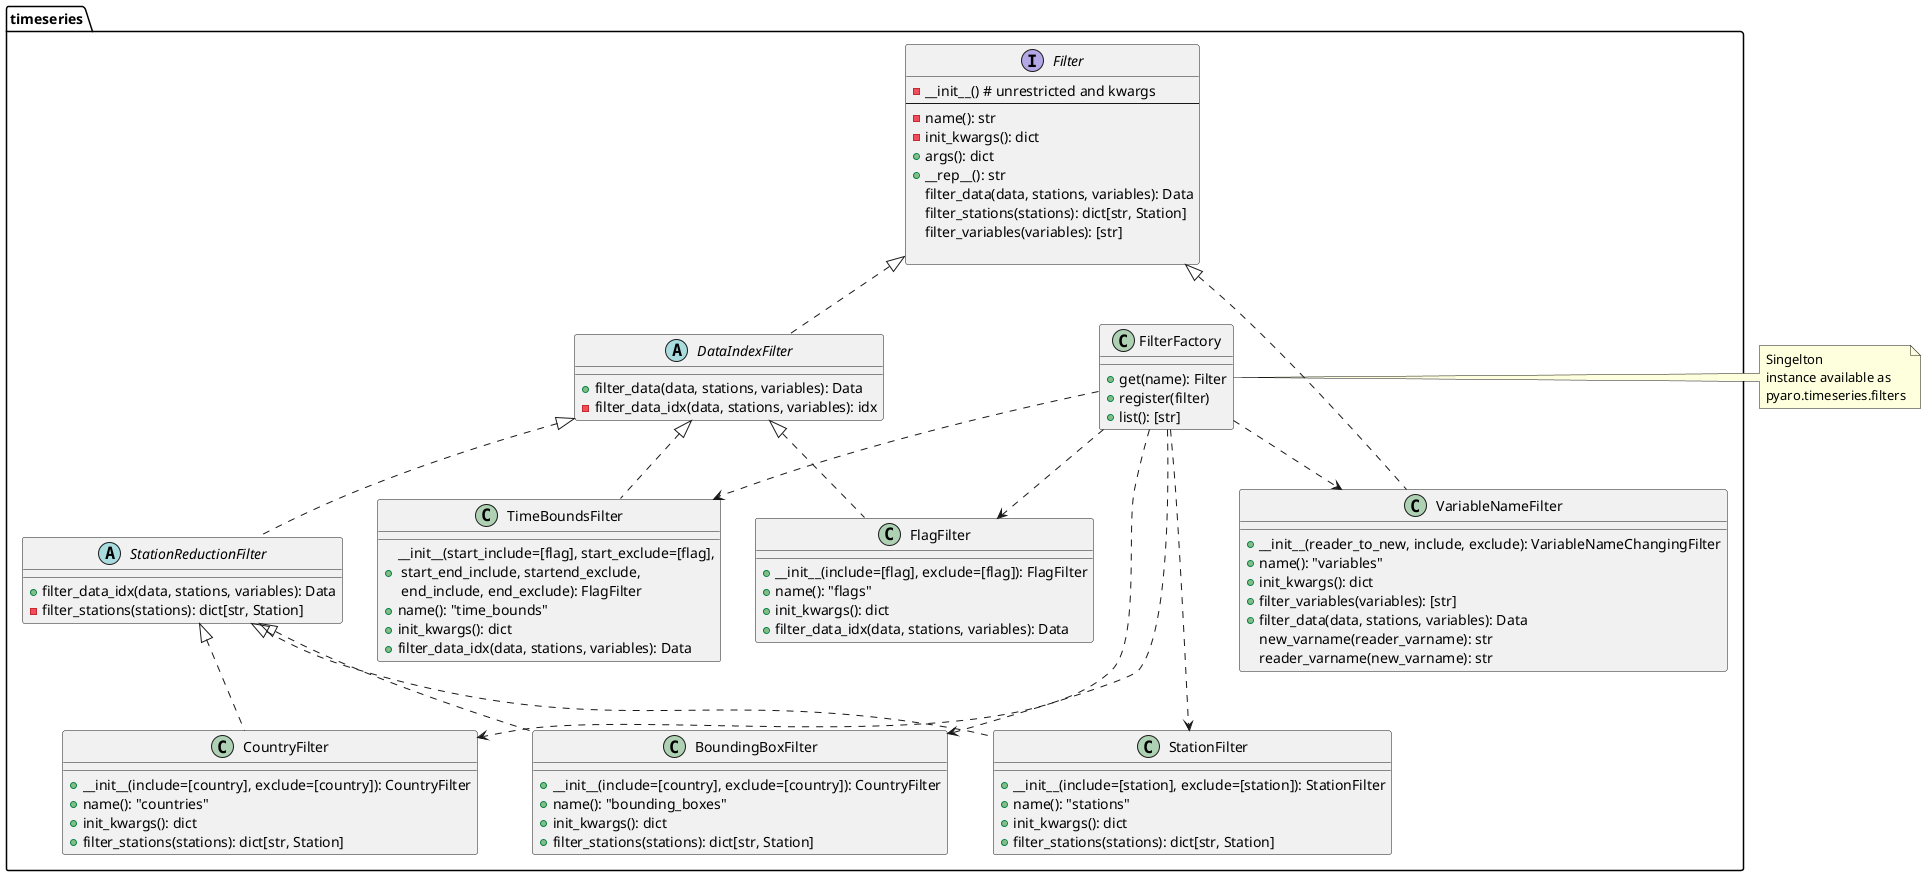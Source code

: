 @startuml Filter

class timeseries.FilterFactory {
    +get(name): Filter
    +register(filter)
    +list(): [str]
}
note right of timeseries.FilterFactory
  Singelton
  instance available as
  pyaro.timeseries.filters
end note

interface timeseries.Filter {
  - __init__() # unrestricted and kwargs
  --
  - name(): str
  - init_kwargs(): dict
  + args(): dict
  + __rep__(): str
   filter_data(data, stations, variables): Data
   filter_stations(stations): dict[str, Station]
   filter_variables(variables): [str]

}

class timeseries.VariableNameFilter {
  + __init__(reader_to_new, include, exclude): VariableNameChangingFilter
  + name(): "variables"
  + init_kwargs(): dict
  + filter_variables(variables): [str]
  + filter_data(data, stations, variables): Data
    new_varname(reader_varname): str
    reader_varname(new_varname): str
}

abstract class timeseries.DataIndexFilter {
  + filter_data(data, stations, variables): Data
  - filter_data_idx(data, stations, variables): idx
}


abstract class timeseries.StationReductionFilter {
  + filter_data_idx(data, stations, variables): Data
  - filter_stations(stations): dict[str, Station]
}

class timeseries.StationFilter {
  + __init__(include=[station], exclude=[station]): StationFilter
  + name(): "stations"
  + init_kwargs(): dict
  + filter_stations(stations): dict[str, Station]
}

class timeseries.CountryFilter {
  + __init__(include=[country], exclude=[country]): CountryFilter
  + name(): "countries"
  + init_kwargs(): dict
  + filter_stations(stations): dict[str, Station]
}

class timeseries.BoundingBoxFilter {
  + __init__(include=[country], exclude=[country]): CountryFilter
  + name(): "bounding_boxes"
  + init_kwargs(): dict
  + filter_stations(stations): dict[str, Station]
}

class timeseries.TimeBoundsFilter {
  + __init__(start_include=[flag], start_exclude=[flag],\n start_end_include, startend_exclude,\n end_include, end_exclude): FlagFilter
  + name(): "time_bounds"
  + init_kwargs(): dict
  + filter_data_idx(data, stations, variables): Data
}


class timeseries.FlagFilter {
  + __init__(include=[flag], exclude=[flag]): FlagFilter
  + name(): "flags"
  + init_kwargs(): dict
  + filter_data_idx(data, stations, variables): Data
}


timeseries.Filter <|.. timeseries.VariableNameFilter
timeseries.Filter <|.. timeseries.DataIndexFilter
timeseries.DataIndexFilter <|.. timeseries.StationReductionFilter
timeseries.StationReductionFilter <|.. timeseries.StationFilter
timeseries.StationReductionFilter <|.. timeseries.CountryFilter
timeseries.StationReductionFilter <|.. timeseries.BoundingBoxFilter
timeseries.DataIndexFilter <|.. timeseries.TimeBoundsFilter
timeseries.DataIndexFilter <|.. timeseries.FlagFilter

timeseries.FilterFactory ..> timeseries.VariableNameFilter
timeseries.FilterFactory ..> timeseries.StationFilter
timeseries.FilterFactory ..> timeseries.CountryFilter
timeseries.FilterFactory ..> timeseries.BoundingBoxFilter
timeseries.FilterFactory ..> timeseries.TimeBoundsFilter
timeseries.FilterFactory ..> timeseries.FlagFilter
